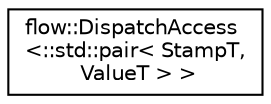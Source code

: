 digraph "Graphical Class Hierarchy"
{
 // LATEX_PDF_SIZE
  edge [fontname="Helvetica",fontsize="10",labelfontname="Helvetica",labelfontsize="10"];
  node [fontname="Helvetica",fontsize="10",shape=record];
  rankdir="LR";
  Node0 [label="flow::DispatchAccess\l\<::std::pair\< StampT,\l ValueT \> \>",height=0.2,width=0.4,color="black", fillcolor="white", style="filled",URL="$structflow_1_1_dispatch_access_3_1_1std_1_1pair_3_01_stamp_t_00_01_value_t_01_4_01_4.html",tooltip="Dispatch access helper."];
}
